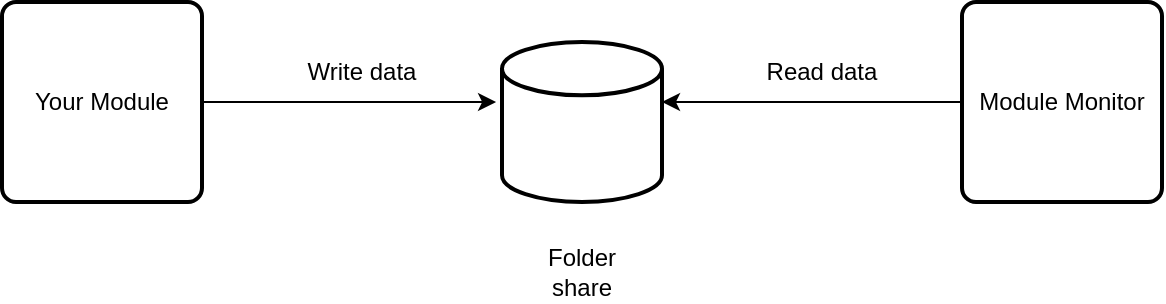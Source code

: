 <mxfile version="21.1.5" type="github">
  <diagram name="Page-1" id="ajwdt1P53HIklJx7guAI">
    <mxGraphModel dx="1372" dy="775" grid="1" gridSize="10" guides="1" tooltips="1" connect="1" arrows="1" fold="1" page="1" pageScale="1" pageWidth="850" pageHeight="1100" math="0" shadow="0">
      <root>
        <mxCell id="0" />
        <mxCell id="1" parent="0" />
        <mxCell id="1lOvD6hbejmZmN5c4kUI-1" value="" style="strokeWidth=2;html=1;shape=mxgraph.flowchart.database;whiteSpace=wrap;" vertex="1" parent="1">
          <mxGeometry x="390" y="320" width="80" height="80" as="geometry" />
        </mxCell>
        <mxCell id="1lOvD6hbejmZmN5c4kUI-7" style="edgeStyle=orthogonalEdgeStyle;rounded=0;orthogonalLoop=1;jettySize=auto;html=1;exitX=1;exitY=0.5;exitDx=0;exitDy=0;entryX=-0.037;entryY=0.375;entryDx=0;entryDy=0;entryPerimeter=0;" edge="1" parent="1" source="1lOvD6hbejmZmN5c4kUI-2" target="1lOvD6hbejmZmN5c4kUI-1">
          <mxGeometry relative="1" as="geometry">
            <Array as="points">
              <mxPoint x="330" y="350" />
              <mxPoint x="330" y="350" />
            </Array>
          </mxGeometry>
        </mxCell>
        <mxCell id="1lOvD6hbejmZmN5c4kUI-2" value="Your Module" style="rounded=1;whiteSpace=wrap;html=1;absoluteArcSize=1;arcSize=14;strokeWidth=2;" vertex="1" parent="1">
          <mxGeometry x="140" y="300" width="100" height="100" as="geometry" />
        </mxCell>
        <mxCell id="1lOvD6hbejmZmN5c4kUI-8" style="edgeStyle=orthogonalEdgeStyle;rounded=0;orthogonalLoop=1;jettySize=auto;html=1;exitX=0;exitY=0.5;exitDx=0;exitDy=0;entryX=1;entryY=0.375;entryDx=0;entryDy=0;entryPerimeter=0;" edge="1" parent="1" source="1lOvD6hbejmZmN5c4kUI-3" target="1lOvD6hbejmZmN5c4kUI-1">
          <mxGeometry relative="1" as="geometry" />
        </mxCell>
        <mxCell id="1lOvD6hbejmZmN5c4kUI-3" value="Module Monitor" style="rounded=1;whiteSpace=wrap;html=1;absoluteArcSize=1;arcSize=14;strokeWidth=2;" vertex="1" parent="1">
          <mxGeometry x="620" y="300" width="100" height="100" as="geometry" />
        </mxCell>
        <mxCell id="1lOvD6hbejmZmN5c4kUI-4" value="Folder share" style="text;html=1;strokeColor=none;fillColor=none;align=center;verticalAlign=middle;whiteSpace=wrap;rounded=0;" vertex="1" parent="1">
          <mxGeometry x="400" y="420" width="60" height="30" as="geometry" />
        </mxCell>
        <mxCell id="1lOvD6hbejmZmN5c4kUI-9" value="Write data" style="text;html=1;strokeColor=none;fillColor=none;align=center;verticalAlign=middle;whiteSpace=wrap;rounded=0;" vertex="1" parent="1">
          <mxGeometry x="290" y="320" width="60" height="30" as="geometry" />
        </mxCell>
        <mxCell id="1lOvD6hbejmZmN5c4kUI-10" value="Read data" style="text;html=1;strokeColor=none;fillColor=none;align=center;verticalAlign=middle;whiteSpace=wrap;rounded=0;" vertex="1" parent="1">
          <mxGeometry x="520" y="320" width="60" height="30" as="geometry" />
        </mxCell>
      </root>
    </mxGraphModel>
  </diagram>
</mxfile>
